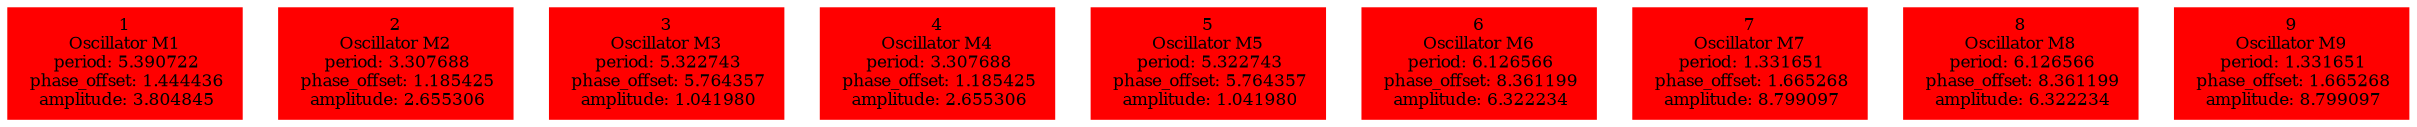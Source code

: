  digraph g{ forcelabels=true;
1 [label=<1<BR />Oscillator M1<BR /> period: 5.390722<BR /> phase_offset: 1.444436<BR /> amplitude: 3.804845>, shape=box,color=red,style=filled,fontsize=8];2 [label=<2<BR />Oscillator M2<BR /> period: 3.307688<BR /> phase_offset: 1.185425<BR /> amplitude: 2.655306>, shape=box,color=red,style=filled,fontsize=8];3 [label=<3<BR />Oscillator M3<BR /> period: 5.322743<BR /> phase_offset: 5.764357<BR /> amplitude: 1.041980>, shape=box,color=red,style=filled,fontsize=8];4 [label=<4<BR />Oscillator M4<BR /> period: 3.307688<BR /> phase_offset: 1.185425<BR /> amplitude: 2.655306>, shape=box,color=red,style=filled,fontsize=8];5 [label=<5<BR />Oscillator M5<BR /> period: 5.322743<BR /> phase_offset: 5.764357<BR /> amplitude: 1.041980>, shape=box,color=red,style=filled,fontsize=8];6 [label=<6<BR />Oscillator M6<BR /> period: 6.126566<BR /> phase_offset: 8.361199<BR /> amplitude: 6.322234>, shape=box,color=red,style=filled,fontsize=8];7 [label=<7<BR />Oscillator M7<BR /> period: 1.331651<BR /> phase_offset: 1.665268<BR /> amplitude: 8.799097>, shape=box,color=red,style=filled,fontsize=8];8 [label=<8<BR />Oscillator M8<BR /> period: 6.126566<BR /> phase_offset: 8.361199<BR /> amplitude: 6.322234>, shape=box,color=red,style=filled,fontsize=8];9 [label=<9<BR />Oscillator M9<BR /> period: 1.331651<BR /> phase_offset: 1.665268<BR /> amplitude: 8.799097>, shape=box,color=red,style=filled,fontsize=8]; }
